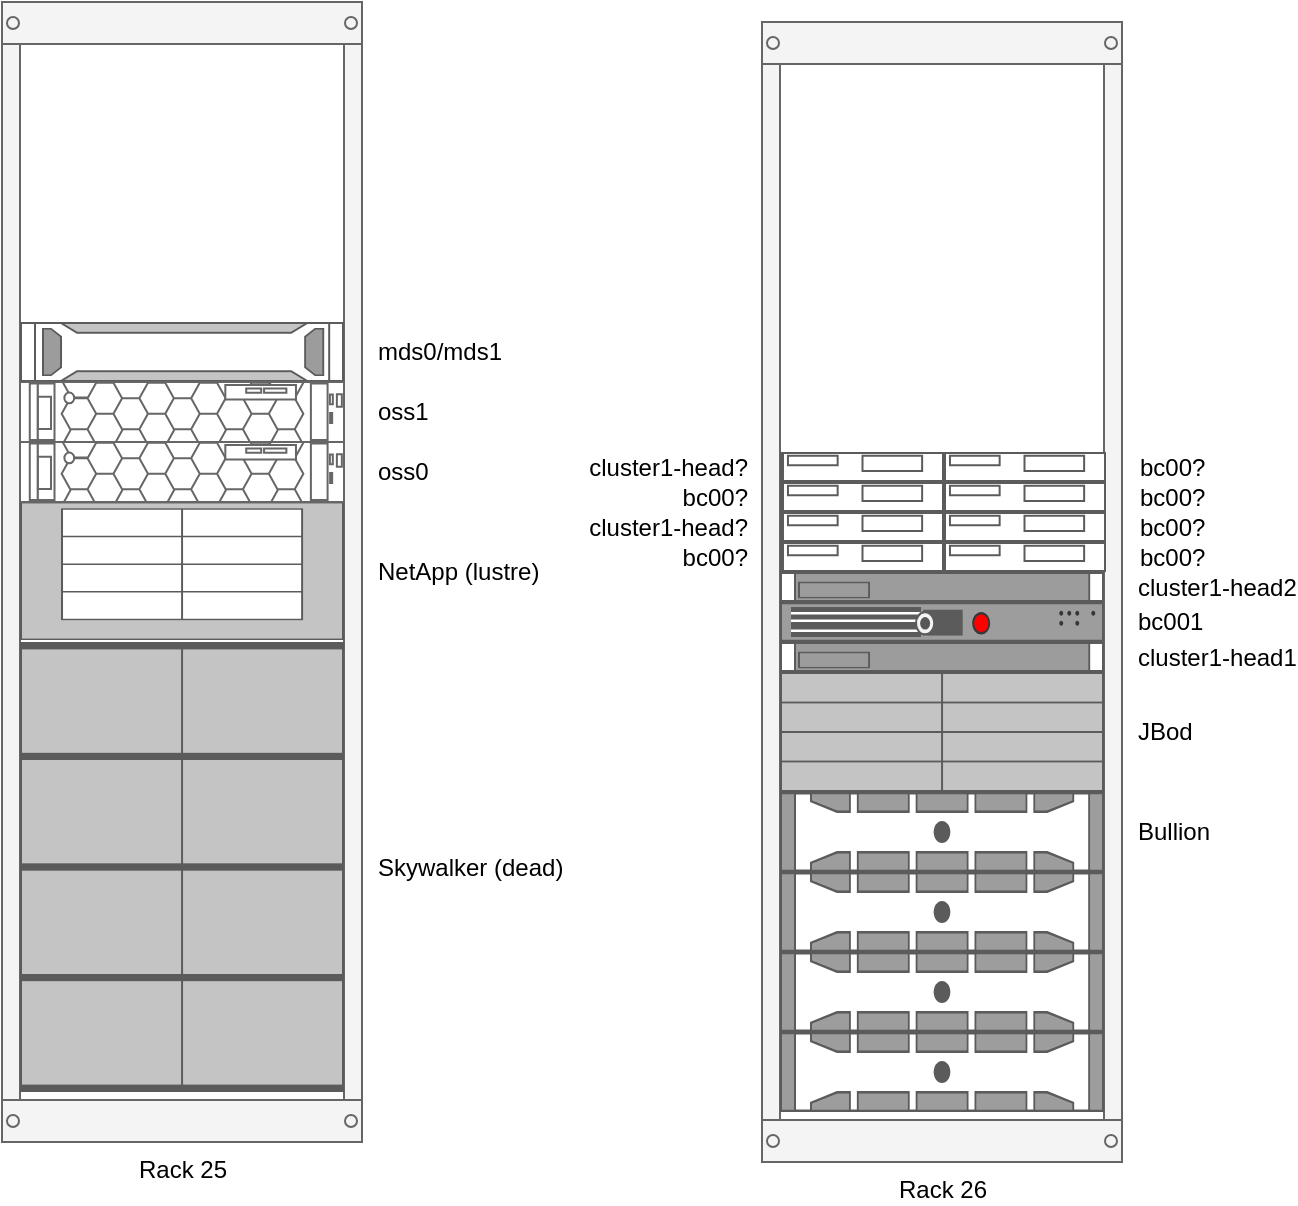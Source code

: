 <mxfile version="14.9.4"><diagram id="dK4zDFjCwPvc2o_Zu-HG" name="Page-1"><mxGraphModel dx="1216" dy="783" grid="1" gridSize="10" guides="1" tooltips="1" connect="1" arrows="1" fold="1" page="1" pageScale="1" pageWidth="827" pageHeight="1169" math="0" shadow="0"><root><mxCell id="0"/><mxCell id="1" parent="0"/><mxCell id="eVVcJiLUGC9efGw6YGq7-47" value="" style="group" vertex="1" connectable="0" parent="1"><mxGeometry x="510" y="120" width="180" height="570" as="geometry"/></mxCell><mxCell id="eVVcJiLUGC9efGw6YGq7-16" value="&lt;div&gt;Rack 26&lt;br&gt;&lt;/div&gt;" style="strokeColor=#666666;html=1;verticalLabelPosition=bottom;labelBackgroundColor=#ffffff;verticalAlign=top;outlineConnect=0;shadow=0;dashed=0;shape=mxgraph.rackGeneral.container;fillColor2=#f4f4f4;container=1;collapsible=0;childLayout=rack;allowGaps=1;marginLeft=9;marginRight=9;marginTop=21;marginBottom=22;textColor=#666666;numDisp=off;" vertex="1" parent="eVVcJiLUGC9efGw6YGq7-47"><mxGeometry width="180" height="570" as="geometry"/></mxCell><mxCell id="eVVcJiLUGC9efGw6YGq7-18" value="" style="edgeStyle=orthogonalEdgeStyle;rounded=0;orthogonalLoop=1;jettySize=auto;html=1;" edge="1" parent="eVVcJiLUGC9efGw6YGq7-16" source="eVVcJiLUGC9efGw6YGq7-19" target="eVVcJiLUGC9efGw6YGq7-21"><mxGeometry relative="1" as="geometry"/></mxCell><mxCell id="eVVcJiLUGC9efGw6YGq7-36" value="" style="shape=mxgraph.rack.hp.hp_bladesystem_s6500_enclosure;html=1;labelPosition=right;align=left;spacingLeft=15;dashed=0;shadow=0;fillColor=#ffffff;" vertex="1" parent="eVVcJiLUGC9efGw6YGq7-16"><mxGeometry x="9" y="215" width="162" height="60" as="geometry"/></mxCell><mxCell id="eVVcJiLUGC9efGw6YGq7-15" value="&lt;div&gt;cluster1-head2&lt;/div&gt;" style="shape=mxgraph.rack.hp.hp_proliant_dl160_g8;html=1;labelPosition=right;align=left;spacingLeft=15;dashed=0;shadow=0;fillColor=#ffffff;" vertex="1" parent="eVVcJiLUGC9efGw6YGq7-16"><mxGeometry x="9" y="275" width="162" height="15" as="geometry"/></mxCell><mxCell id="eVVcJiLUGC9efGw6YGq7-24" value="&lt;div&gt;bc001&lt;/div&gt;" style="strokeColor=#666666;html=1;labelPosition=right;align=left;spacingLeft=15;shadow=0;dashed=0;outlineConnect=0;shape=mxgraph.rack.f5.arx_500;" vertex="1" parent="eVVcJiLUGC9efGw6YGq7-16"><mxGeometry x="9" y="290" width="162" height="20" as="geometry"/></mxCell><mxCell id="eVVcJiLUGC9efGw6YGq7-19" value="cluster1-head1" style="shape=mxgraph.rack.hp.hp_proliant_dl160_g8;html=1;labelPosition=right;align=left;spacingLeft=15;dashed=0;shadow=0;fillColor=#ffffff;" vertex="1" parent="eVVcJiLUGC9efGw6YGq7-16"><mxGeometry x="9" y="310" width="162" height="15" as="geometry"/></mxCell><mxCell id="eVVcJiLUGC9efGw6YGq7-13" value="JBod" style="shape=mxgraph.rack.hp.hp_bladesystem_s6500_enclosure;html=1;labelPosition=right;align=left;spacingLeft=15;dashed=0;shadow=0;fillColor=#ffffff;" vertex="1" parent="eVVcJiLUGC9efGw6YGq7-16"><mxGeometry x="9" y="325" width="162" height="60" as="geometry"/></mxCell><mxCell id="eVVcJiLUGC9efGw6YGq7-23" value="" style="strokeColor=#666666;html=1;labelPosition=right;align=left;spacingLeft=15;shadow=0;dashed=0;outlineConnect=0;shape=mxgraph.rack.dell.dell_poweredge_2u;" vertex="1" parent="eVVcJiLUGC9efGw6YGq7-16"><mxGeometry x="9" y="505" width="162" height="40" as="geometry"/></mxCell><mxCell id="eVVcJiLUGC9efGw6YGq7-22" value="" style="strokeColor=#666666;html=1;labelPosition=right;align=left;spacingLeft=15;shadow=0;dashed=0;outlineConnect=0;shape=mxgraph.rack.dell.dell_poweredge_2u;" vertex="1" parent="eVVcJiLUGC9efGw6YGq7-16"><mxGeometry x="9" y="465" width="162" height="40" as="geometry"/></mxCell><mxCell id="eVVcJiLUGC9efGw6YGq7-21" value="" style="strokeColor=#666666;html=1;labelPosition=right;align=left;spacingLeft=15;shadow=0;dashed=0;outlineConnect=0;shape=mxgraph.rack.dell.dell_poweredge_2u;" vertex="1" parent="eVVcJiLUGC9efGw6YGq7-16"><mxGeometry x="9" y="425" width="162" height="40" as="geometry"/></mxCell><mxCell id="eVVcJiLUGC9efGw6YGq7-20" value="Bullion" style="strokeColor=#666666;html=1;labelPosition=right;align=left;spacingLeft=15;shadow=0;dashed=0;outlineConnect=0;shape=mxgraph.rack.dell.dell_poweredge_2u;" vertex="1" parent="eVVcJiLUGC9efGw6YGq7-16"><mxGeometry x="9" y="385" width="162" height="40" as="geometry"/></mxCell><mxCell id="eVVcJiLUGC9efGw6YGq7-37" value="cluster1-head?" style="shape=mxgraph.rack.hp.hp_proliant_sl230s_g8;html=1;labelPosition=left;align=right;spacingLeft=0;dashed=0;shadow=0;fillColor=#ffffff;verticalLabelPosition=middle;verticalAlign=middle;spacingRight=16;" vertex="1" parent="eVVcJiLUGC9efGw6YGq7-47"><mxGeometry x="10" y="215" width="81" height="15" as="geometry"/></mxCell><mxCell id="eVVcJiLUGC9efGw6YGq7-38" value="bc00?" style="shape=mxgraph.rack.hp.hp_proliant_sl230s_g8;html=1;labelPosition=right;align=left;spacingLeft=15;dashed=0;shadow=0;fillColor=#ffffff;" vertex="1" parent="eVVcJiLUGC9efGw6YGq7-47"><mxGeometry x="91" y="215" width="81" height="15" as="geometry"/></mxCell><mxCell id="eVVcJiLUGC9efGw6YGq7-39" value="bc00?" style="shape=mxgraph.rack.hp.hp_proliant_sl230s_g8;html=1;labelPosition=left;align=right;spacingLeft=0;dashed=0;shadow=0;fillColor=#ffffff;verticalLabelPosition=middle;verticalAlign=middle;spacingRight=16;" vertex="1" parent="eVVcJiLUGC9efGw6YGq7-47"><mxGeometry x="10" y="230" width="81" height="15" as="geometry"/></mxCell><mxCell id="eVVcJiLUGC9efGw6YGq7-40" value="bc00?" style="shape=mxgraph.rack.hp.hp_proliant_sl230s_g8;html=1;labelPosition=right;align=left;spacingLeft=15;dashed=0;shadow=0;fillColor=#ffffff;" vertex="1" parent="eVVcJiLUGC9efGw6YGq7-47"><mxGeometry x="91" y="230" width="81" height="15" as="geometry"/></mxCell><mxCell id="eVVcJiLUGC9efGw6YGq7-41" value="cluster1-head?" style="shape=mxgraph.rack.hp.hp_proliant_sl230s_g8;html=1;labelPosition=left;align=right;spacingLeft=0;dashed=0;shadow=0;fillColor=#ffffff;verticalLabelPosition=middle;verticalAlign=middle;spacingRight=16;" vertex="1" parent="eVVcJiLUGC9efGw6YGq7-47"><mxGeometry x="10" y="245" width="81" height="15" as="geometry"/></mxCell><mxCell id="eVVcJiLUGC9efGw6YGq7-42" value="bc00?" style="shape=mxgraph.rack.hp.hp_proliant_sl230s_g8;html=1;labelPosition=right;align=left;spacingLeft=15;dashed=0;shadow=0;fillColor=#ffffff;" vertex="1" parent="eVVcJiLUGC9efGw6YGq7-47"><mxGeometry x="91" y="245" width="81" height="15" as="geometry"/></mxCell><mxCell id="eVVcJiLUGC9efGw6YGq7-43" value="bc00?" style="shape=mxgraph.rack.hp.hp_proliant_sl230s_g8;html=1;labelPosition=right;align=left;spacingLeft=15;dashed=0;shadow=0;fillColor=#ffffff;" vertex="1" parent="eVVcJiLUGC9efGw6YGq7-47"><mxGeometry x="91" y="260" width="81" height="15" as="geometry"/></mxCell><mxCell id="eVVcJiLUGC9efGw6YGq7-46" value="bc00?" style="shape=mxgraph.rack.hp.hp_proliant_sl230s_g8;html=1;labelPosition=left;align=right;spacingLeft=0;dashed=0;shadow=0;fillColor=#ffffff;verticalLabelPosition=middle;verticalAlign=middle;spacingRight=16;" vertex="1" parent="eVVcJiLUGC9efGw6YGq7-47"><mxGeometry x="10" y="260" width="81" height="15" as="geometry"/></mxCell><mxCell id="eVVcJiLUGC9efGw6YGq7-48" value="mds" style="group" vertex="1" connectable="0" parent="1"><mxGeometry x="130" y="110" width="180" height="570" as="geometry"/></mxCell><mxCell id="eVVcJiLUGC9efGw6YGq7-49" value="&lt;div&gt;Rack 25&lt;/div&gt;" style="strokeColor=#666666;html=1;verticalLabelPosition=bottom;labelBackgroundColor=#ffffff;verticalAlign=top;outlineConnect=0;shadow=0;dashed=0;shape=mxgraph.rackGeneral.container;fillColor2=#f4f4f4;container=1;collapsible=0;childLayout=rack;allowGaps=1;marginLeft=9;marginRight=9;marginTop=21;marginBottom=22;textColor=#666666;numDisp=off;" vertex="1" parent="eVVcJiLUGC9efGw6YGq7-48"><mxGeometry width="180" height="570" as="geometry"/></mxCell><mxCell id="eVVcJiLUGC9efGw6YGq7-73" value="mds0/mds1" style="shape=mxgraph.rack.hp.hp_proliant_dl385p_g8;html=1;labelPosition=right;align=left;spacingLeft=15;dashed=0;shadow=0;fillColor=#ffffff;" vertex="1" parent="eVVcJiLUGC9efGw6YGq7-49"><mxGeometry x="9" y="160" width="162" height="30" as="geometry"/></mxCell><mxCell id="eVVcJiLUGC9efGw6YGq7-71" value="oss1" style="strokeColor=#666666;html=1;labelPosition=right;align=left;spacingLeft=15;shadow=0;dashed=0;outlineConnect=0;shape=mxgraph.rack.dell.poweredge_r7425;" vertex="1" parent="eVVcJiLUGC9efGw6YGq7-49"><mxGeometry x="9" y="190" width="162" height="30" as="geometry"/></mxCell><mxCell id="eVVcJiLUGC9efGw6YGq7-69" value="NetApp (lustre)" style="shape=mxgraph.rack.hp.hp_bladesystem_c3000_enclosure;html=1;labelPosition=right;align=left;spacingLeft=15;dashed=0;shadow=0;fillColor=#ffffff;" vertex="1" parent="eVVcJiLUGC9efGw6YGq7-49"><mxGeometry x="9" y="250" width="162" height="69" as="geometry"/></mxCell><mxCell id="eVVcJiLUGC9efGw6YGq7-68" value="&lt;div&gt;Skywalker (dead)&lt;/div&gt;" style="shape=mxgraph.rack.hp.hp_bladesystem_s6500_enclosure;html=1;labelPosition=right;align=left;spacingLeft=15;dashed=0;shadow=0;fillColor=#ffffff;" vertex="1" parent="eVVcJiLUGC9efGw6YGq7-49"><mxGeometry x="9" y="320" width="162" height="225" as="geometry"/></mxCell><mxCell id="eVVcJiLUGC9efGw6YGq7-70" value="oss0" style="strokeColor=#666666;html=1;labelPosition=right;align=left;spacingLeft=15;shadow=0;dashed=0;outlineConnect=0;shape=mxgraph.rack.dell.poweredge_r7425;" vertex="1" parent="eVVcJiLUGC9efGw6YGq7-48"><mxGeometry x="9" y="220" width="162" height="30" as="geometry"/></mxCell></root></mxGraphModel></diagram></mxfile>